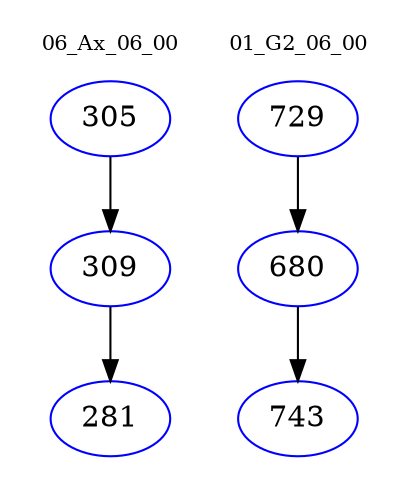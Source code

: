 digraph{
subgraph cluster_0 {
color = white
label = "06_Ax_06_00";
fontsize=10;
T0_305 [label="305", color="blue"]
T0_305 -> T0_309 [color="black"]
T0_309 [label="309", color="blue"]
T0_309 -> T0_281 [color="black"]
T0_281 [label="281", color="blue"]
}
subgraph cluster_1 {
color = white
label = "01_G2_06_00";
fontsize=10;
T1_729 [label="729", color="blue"]
T1_729 -> T1_680 [color="black"]
T1_680 [label="680", color="blue"]
T1_680 -> T1_743 [color="black"]
T1_743 [label="743", color="blue"]
}
}
